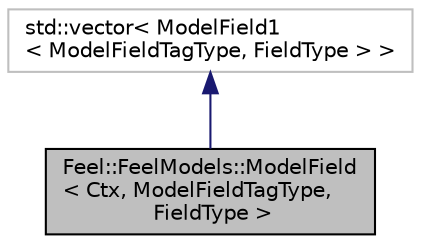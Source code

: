 digraph "Feel::FeelModels::ModelField&lt; Ctx, ModelFieldTagType, FieldType &gt;"
{
 // LATEX_PDF_SIZE
  edge [fontname="Helvetica",fontsize="10",labelfontname="Helvetica",labelfontsize="10"];
  node [fontname="Helvetica",fontsize="10",shape=record];
  Node1 [label="Feel::FeelModels::ModelField\l\< Ctx, ModelFieldTagType,\l FieldType \>",height=0.2,width=0.4,color="black", fillcolor="grey75", style="filled", fontcolor="black",tooltip=" "];
  Node2 -> Node1 [dir="back",color="midnightblue",fontsize="10",style="solid",fontname="Helvetica"];
  Node2 [label="std::vector\< ModelField1\l\< ModelFieldTagType, FieldType \> \>",height=0.2,width=0.4,color="grey75", fillcolor="white", style="filled",tooltip="STL class."];
}
